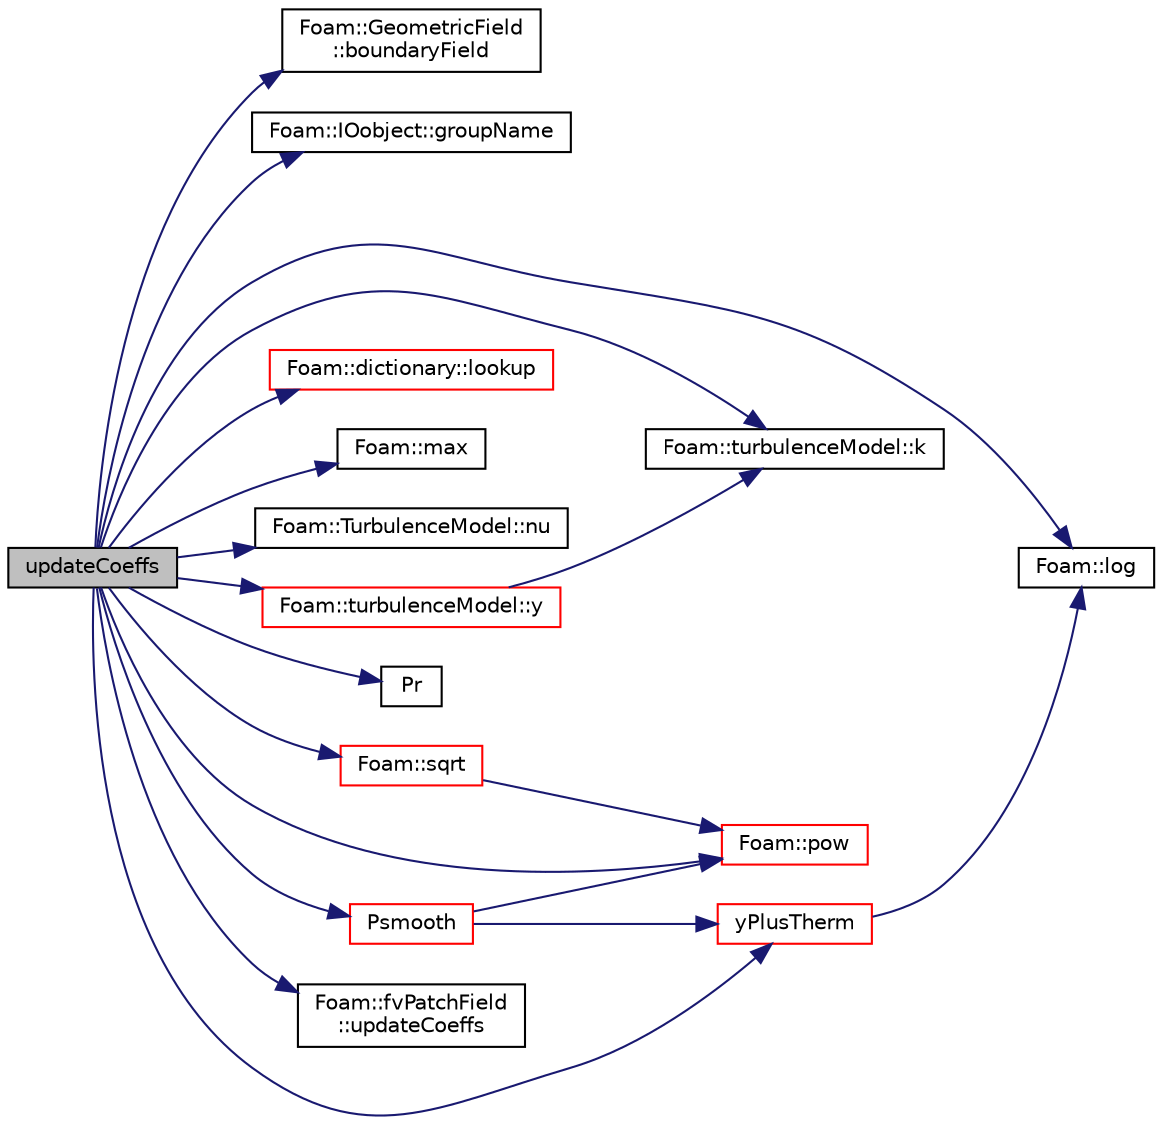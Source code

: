 digraph "updateCoeffs"
{
  bgcolor="transparent";
  edge [fontname="Helvetica",fontsize="10",labelfontname="Helvetica",labelfontsize="10"];
  node [fontname="Helvetica",fontsize="10",shape=record];
  rankdir="LR";
  Node848 [label="updateCoeffs",height=0.2,width=0.4,color="black", fillcolor="grey75", style="filled", fontcolor="black"];
  Node848 -> Node849 [color="midnightblue",fontsize="10",style="solid",fontname="Helvetica"];
  Node849 [label="Foam::GeometricField\l::boundaryField",height=0.2,width=0.4,color="black",URL="$a23249.html#a9ff7de36fba06b4f4f77a75142ad72b6",tooltip="Return const-reference to the boundary field. "];
  Node848 -> Node850 [color="midnightblue",fontsize="10",style="solid",fontname="Helvetica"];
  Node850 [label="Foam::IOobject::groupName",height=0.2,width=0.4,color="black",URL="$a27249.html#ad5705e6da2a025ad75b4cf5d748d7d30"];
  Node848 -> Node851 [color="midnightblue",fontsize="10",style="solid",fontname="Helvetica"];
  Node851 [label="Foam::turbulenceModel::k",height=0.2,width=0.4,color="black",URL="$a32397.html#a513c40f9ed37e2baed10984c3c4c57a9",tooltip="Return the turbulence kinetic energy. "];
  Node848 -> Node852 [color="midnightblue",fontsize="10",style="solid",fontname="Helvetica"];
  Node852 [label="Foam::log",height=0.2,width=0.4,color="black",URL="$a21851.html#a6e89590da9859ad497977e08f110d4b5"];
  Node848 -> Node853 [color="midnightblue",fontsize="10",style="solid",fontname="Helvetica"];
  Node853 [label="Foam::dictionary::lookup",height=0.2,width=0.4,color="red",URL="$a27129.html#a6a0727fa523e48977e27348663def509",tooltip="Find and return an entry data stream. "];
  Node848 -> Node994 [color="midnightblue",fontsize="10",style="solid",fontname="Helvetica"];
  Node994 [label="Foam::max",height=0.2,width=0.4,color="black",URL="$a21851.html#ac993e906cf2774ae77e666bc24e81733"];
  Node848 -> Node1149 [color="midnightblue",fontsize="10",style="solid",fontname="Helvetica"];
  Node1149 [label="Foam::TurbulenceModel::nu",height=0.2,width=0.4,color="black",URL="$a32393.html#aa739f3daeda1884fecc84f2b36a24021",tooltip="Return the laminar viscosity. "];
  Node848 -> Node879 [color="midnightblue",fontsize="10",style="solid",fontname="Helvetica"];
  Node879 [label="Foam::pow",height=0.2,width=0.4,color="red",URL="$a21851.html#a7500c8e9d27a442adc75e287de074c7c"];
  Node848 -> Node1150 [color="midnightblue",fontsize="10",style="solid",fontname="Helvetica"];
  Node1150 [label="Pr",height=0.2,width=0.4,color="black",URL="$a41468.html#aeb70e6440d8d38bb6bd40b634169896a"];
  Node848 -> Node1151 [color="midnightblue",fontsize="10",style="solid",fontname="Helvetica"];
  Node1151 [label="Psmooth",height=0.2,width=0.4,color="red",URL="$a32053.html#aa2cd0fd71a8a64cec37c28fa850d0ecd",tooltip="`P&#39; function "];
  Node1151 -> Node879 [color="midnightblue",fontsize="10",style="solid",fontname="Helvetica"];
  Node1151 -> Node1153 [color="midnightblue",fontsize="10",style="solid",fontname="Helvetica"];
  Node1153 [label="yPlusTherm",height=0.2,width=0.4,color="red",URL="$a32053.html#a9785c9a0d1e4a659334db330c7d640ca",tooltip="Calculate y+ at the edge of the thermal laminar sublayer. "];
  Node1153 -> Node852 [color="midnightblue",fontsize="10",style="solid",fontname="Helvetica"];
  Node848 -> Node1156 [color="midnightblue",fontsize="10",style="solid",fontname="Helvetica"];
  Node1156 [label="Foam::sqrt",height=0.2,width=0.4,color="red",URL="$a21851.html#a8616bd62eebf2342a80222fecb1bda71"];
  Node1156 -> Node879 [color="midnightblue",fontsize="10",style="solid",fontname="Helvetica"];
  Node848 -> Node1157 [color="midnightblue",fontsize="10",style="solid",fontname="Helvetica"];
  Node1157 [label="Foam::fvPatchField\l::updateCoeffs",height=0.2,width=0.4,color="black",URL="$a23169.html#a7e24eafac629d3733181cd942d4c902f",tooltip="Update the coefficients associated with the patch field. "];
  Node848 -> Node1158 [color="midnightblue",fontsize="10",style="solid",fontname="Helvetica"];
  Node1158 [label="Foam::turbulenceModel::y",height=0.2,width=0.4,color="red",URL="$a32397.html#a152c527a6b3137685b03893a7a3a73eb",tooltip="Return the near wall distances. "];
  Node1158 -> Node851 [color="midnightblue",fontsize="10",style="solid",fontname="Helvetica"];
  Node848 -> Node1153 [color="midnightblue",fontsize="10",style="solid",fontname="Helvetica"];
}
